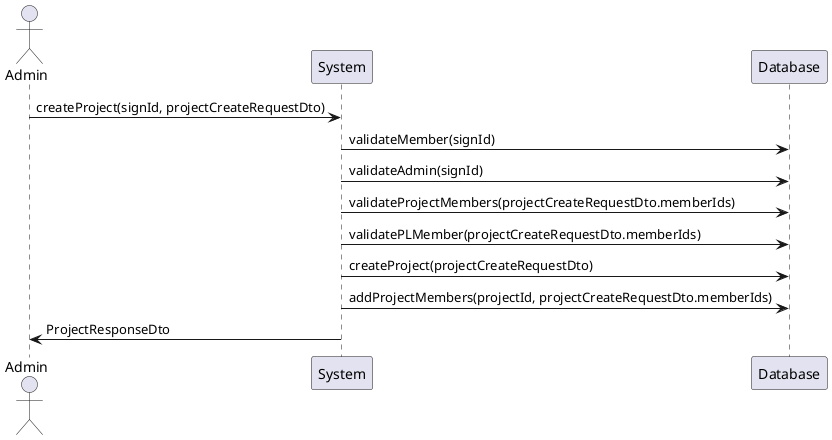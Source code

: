 @startuml
actor Admin
participant System
participant DBMS as "Database"

Admin -> System: createProject(signId, projectCreateRequestDto)
System -> DBMS: validateMember(signId)
System -> DBMS: validateAdmin(signId)
System -> DBMS: validateProjectMembers(projectCreateRequestDto.memberIds)
System -> DBMS: validatePLMember(projectCreateRequestDto.memberIds)
System -> DBMS: createProject(projectCreateRequestDto)
System -> DBMS: addProjectMembers(projectId, projectCreateRequestDto.memberIds)
System -> Admin: ProjectResponseDto
@enduml
